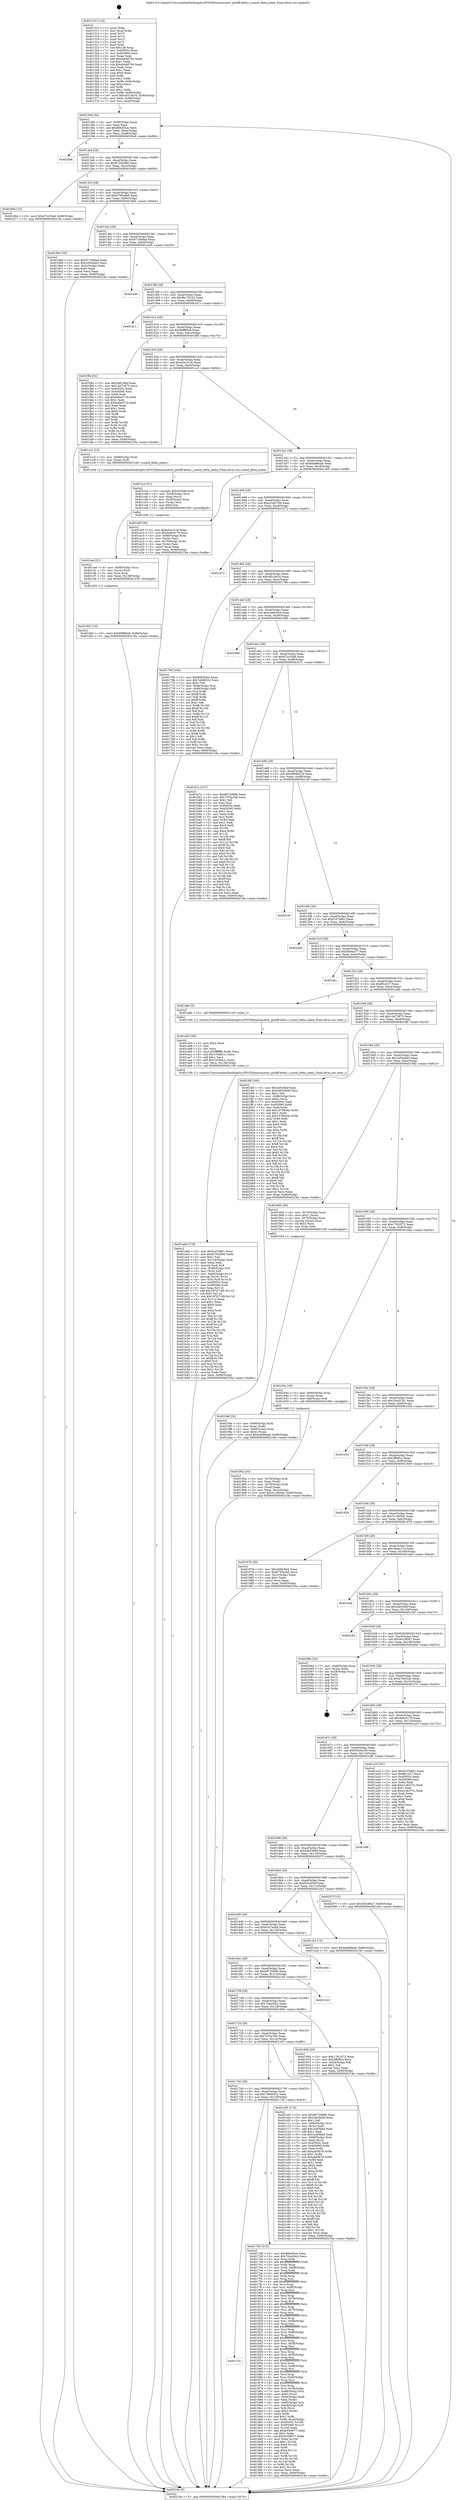 digraph "0x401310" {
  label = "0x401310 (/mnt/c/Users/mathe/Desktop/tcc/POCII/binaries/extr_gitdiff-delta.c_sizeof_delta_index_Final-ollvm.out::main(0))"
  labelloc = "t"
  node[shape=record]

  Entry [label="",width=0.3,height=0.3,shape=circle,fillcolor=black,style=filled]
  "0x401384" [label="{
     0x401384 [32]\l
     | [instrs]\l
     &nbsp;&nbsp;0x401384 \<+6\>: mov -0x90(%rbp),%eax\l
     &nbsp;&nbsp;0x40138a \<+2\>: mov %eax,%ecx\l
     &nbsp;&nbsp;0x40138c \<+6\>: sub $0x86fc85a4,%ecx\l
     &nbsp;&nbsp;0x401392 \<+6\>: mov %eax,-0xa4(%rbp)\l
     &nbsp;&nbsp;0x401398 \<+6\>: mov %ecx,-0xa8(%rbp)\l
     &nbsp;&nbsp;0x40139e \<+6\>: je 00000000004020a6 \<main+0xd96\>\l
  }"]
  "0x4020a6" [label="{
     0x4020a6\l
  }", style=dashed]
  "0x4013a4" [label="{
     0x4013a4 [28]\l
     | [instrs]\l
     &nbsp;&nbsp;0x4013a4 \<+5\>: jmp 00000000004013a9 \<main+0x99\>\l
     &nbsp;&nbsp;0x4013a9 \<+6\>: mov -0xa4(%rbp),%eax\l
     &nbsp;&nbsp;0x4013af \<+5\>: sub $0x87202060,%eax\l
     &nbsp;&nbsp;0x4013b4 \<+6\>: mov %eax,-0xac(%rbp)\l
     &nbsp;&nbsp;0x4013ba \<+6\>: je 0000000000401b6d \<main+0x85d\>\l
  }"]
  Exit [label="",width=0.3,height=0.3,shape=circle,fillcolor=black,style=filled,peripheries=2]
  "0x401b6d" [label="{
     0x401b6d [15]\l
     | [instrs]\l
     &nbsp;&nbsp;0x401b6d \<+10\>: movl $0xd7cc35a6,-0x90(%rbp)\l
     &nbsp;&nbsp;0x401b77 \<+5\>: jmp 000000000040219a \<main+0xe8a\>\l
  }"]
  "0x4013c0" [label="{
     0x4013c0 [28]\l
     | [instrs]\l
     &nbsp;&nbsp;0x4013c0 \<+5\>: jmp 00000000004013c5 \<main+0xb5\>\l
     &nbsp;&nbsp;0x4013c5 \<+6\>: mov -0xa4(%rbp),%eax\l
     &nbsp;&nbsp;0x4013cb \<+5\>: sub $0x8795a4b5,%eax\l
     &nbsp;&nbsp;0x4013d0 \<+6\>: mov %eax,-0xb0(%rbp)\l
     &nbsp;&nbsp;0x4013d6 \<+6\>: je 00000000004019b4 \<main+0x6a4\>\l
  }"]
  "0x401d02" [label="{
     0x401d02 [15]\l
     | [instrs]\l
     &nbsp;&nbsp;0x401d02 \<+10\>: movl $0x9bff80a8,-0x90(%rbp)\l
     &nbsp;&nbsp;0x401d0c \<+5\>: jmp 000000000040219a \<main+0xe8a\>\l
  }"]
  "0x4019b4" [label="{
     0x4019b4 [30]\l
     | [instrs]\l
     &nbsp;&nbsp;0x4019b4 \<+5\>: mov $0x9710b9ad,%eax\l
     &nbsp;&nbsp;0x4019b9 \<+5\>: mov $0x1654ebb3,%ecx\l
     &nbsp;&nbsp;0x4019be \<+3\>: mov -0x2c(%rbp),%edx\l
     &nbsp;&nbsp;0x4019c1 \<+3\>: cmp $0x0,%edx\l
     &nbsp;&nbsp;0x4019c4 \<+3\>: cmove %ecx,%eax\l
     &nbsp;&nbsp;0x4019c7 \<+6\>: mov %eax,-0x90(%rbp)\l
     &nbsp;&nbsp;0x4019cd \<+5\>: jmp 000000000040219a \<main+0xe8a\>\l
  }"]
  "0x4013dc" [label="{
     0x4013dc [28]\l
     | [instrs]\l
     &nbsp;&nbsp;0x4013dc \<+5\>: jmp 00000000004013e1 \<main+0xd1\>\l
     &nbsp;&nbsp;0x4013e1 \<+6\>: mov -0xa4(%rbp),%eax\l
     &nbsp;&nbsp;0x4013e7 \<+5\>: sub $0x9710b9ad,%eax\l
     &nbsp;&nbsp;0x4013ec \<+6\>: mov %eax,-0xb4(%rbp)\l
     &nbsp;&nbsp;0x4013f2 \<+6\>: je 0000000000401e45 \<main+0xb35\>\l
  }"]
  "0x401ced" [label="{
     0x401ced [21]\l
     | [instrs]\l
     &nbsp;&nbsp;0x401ced \<+4\>: mov -0x68(%rbp),%rcx\l
     &nbsp;&nbsp;0x401cf1 \<+3\>: mov (%rcx),%rcx\l
     &nbsp;&nbsp;0x401cf4 \<+3\>: mov %rcx,%rdi\l
     &nbsp;&nbsp;0x401cf7 \<+6\>: mov %eax,-0x138(%rbp)\l
     &nbsp;&nbsp;0x401cfd \<+5\>: call 0000000000401030 \<free@plt\>\l
     | [calls]\l
     &nbsp;&nbsp;0x401030 \{1\} (unknown)\l
  }"]
  "0x401e45" [label="{
     0x401e45\l
  }", style=dashed]
  "0x4013f8" [label="{
     0x4013f8 [28]\l
     | [instrs]\l
     &nbsp;&nbsp;0x4013f8 \<+5\>: jmp 00000000004013fd \<main+0xed\>\l
     &nbsp;&nbsp;0x4013fd \<+6\>: mov -0xa4(%rbp),%eax\l
     &nbsp;&nbsp;0x401403 \<+5\>: sub $0x9b176152,%eax\l
     &nbsp;&nbsp;0x401408 \<+6\>: mov %eax,-0xb8(%rbp)\l
     &nbsp;&nbsp;0x40140e \<+6\>: je 0000000000401d11 \<main+0xa01\>\l
  }"]
  "0x401cce" [label="{
     0x401cce [31]\l
     | [instrs]\l
     &nbsp;&nbsp;0x401cce \<+10\>: movabs $0x4030d6,%rdi\l
     &nbsp;&nbsp;0x401cd8 \<+4\>: mov -0x58(%rbp),%rcx\l
     &nbsp;&nbsp;0x401cdc \<+3\>: mov %rax,(%rcx)\l
     &nbsp;&nbsp;0x401cdf \<+4\>: mov -0x58(%rbp),%rax\l
     &nbsp;&nbsp;0x401ce3 \<+3\>: mov (%rax),%rsi\l
     &nbsp;&nbsp;0x401ce6 \<+2\>: mov $0x0,%al\l
     &nbsp;&nbsp;0x401ce8 \<+5\>: call 0000000000401040 \<printf@plt\>\l
     | [calls]\l
     &nbsp;&nbsp;0x401040 \{1\} (unknown)\l
  }"]
  "0x401d11" [label="{
     0x401d11\l
  }", style=dashed]
  "0x401414" [label="{
     0x401414 [28]\l
     | [instrs]\l
     &nbsp;&nbsp;0x401414 \<+5\>: jmp 0000000000401419 \<main+0x109\>\l
     &nbsp;&nbsp;0x401419 \<+6\>: mov -0xa4(%rbp),%eax\l
     &nbsp;&nbsp;0x40141f \<+5\>: sub $0x9bff80a8,%eax\l
     &nbsp;&nbsp;0x401424 \<+6\>: mov %eax,-0xbc(%rbp)\l
     &nbsp;&nbsp;0x40142a \<+6\>: je 0000000000401f84 \<main+0xc74\>\l
  }"]
  "0x401abb" [label="{
     0x401abb [178]\l
     | [instrs]\l
     &nbsp;&nbsp;0x401abb \<+5\>: mov $0xf1d7b861,%ecx\l
     &nbsp;&nbsp;0x401ac0 \<+5\>: mov $0x87202060,%edx\l
     &nbsp;&nbsp;0x401ac5 \<+3\>: mov $0x1,%sil\l
     &nbsp;&nbsp;0x401ac8 \<+6\>: mov -0x134(%rbp),%edi\l
     &nbsp;&nbsp;0x401ace \<+3\>: imul %eax,%edi\l
     &nbsp;&nbsp;0x401ad1 \<+3\>: movslq %edi,%r8\l
     &nbsp;&nbsp;0x401ad4 \<+4\>: mov -0x68(%rbp),%r9\l
     &nbsp;&nbsp;0x401ad8 \<+3\>: mov (%r9),%r9\l
     &nbsp;&nbsp;0x401adb \<+4\>: mov -0x60(%rbp),%r10\l
     &nbsp;&nbsp;0x401adf \<+3\>: movslq (%r10),%r10\l
     &nbsp;&nbsp;0x401ae2 \<+4\>: mov %r8,(%r9,%r10,8)\l
     &nbsp;&nbsp;0x401ae6 \<+7\>: mov 0x40505c,%eax\l
     &nbsp;&nbsp;0x401aed \<+7\>: mov 0x405060,%edi\l
     &nbsp;&nbsp;0x401af4 \<+3\>: mov %eax,%r11d\l
     &nbsp;&nbsp;0x401af7 \<+7\>: add $0x187b7189,%r11d\l
     &nbsp;&nbsp;0x401afe \<+4\>: sub $0x1,%r11d\l
     &nbsp;&nbsp;0x401b02 \<+7\>: sub $0x187b7189,%r11d\l
     &nbsp;&nbsp;0x401b09 \<+4\>: imul %r11d,%eax\l
     &nbsp;&nbsp;0x401b0d \<+3\>: and $0x1,%eax\l
     &nbsp;&nbsp;0x401b10 \<+3\>: cmp $0x0,%eax\l
     &nbsp;&nbsp;0x401b13 \<+3\>: sete %bl\l
     &nbsp;&nbsp;0x401b16 \<+3\>: cmp $0xa,%edi\l
     &nbsp;&nbsp;0x401b19 \<+4\>: setl %r14b\l
     &nbsp;&nbsp;0x401b1d \<+3\>: mov %bl,%r15b\l
     &nbsp;&nbsp;0x401b20 \<+4\>: xor $0xff,%r15b\l
     &nbsp;&nbsp;0x401b24 \<+3\>: mov %r14b,%r12b\l
     &nbsp;&nbsp;0x401b27 \<+4\>: xor $0xff,%r12b\l
     &nbsp;&nbsp;0x401b2b \<+4\>: xor $0x0,%sil\l
     &nbsp;&nbsp;0x401b2f \<+3\>: mov %r15b,%r13b\l
     &nbsp;&nbsp;0x401b32 \<+4\>: and $0x0,%r13b\l
     &nbsp;&nbsp;0x401b36 \<+3\>: and %sil,%bl\l
     &nbsp;&nbsp;0x401b39 \<+3\>: mov %r12b,%al\l
     &nbsp;&nbsp;0x401b3c \<+2\>: and $0x0,%al\l
     &nbsp;&nbsp;0x401b3e \<+3\>: and %sil,%r14b\l
     &nbsp;&nbsp;0x401b41 \<+3\>: or %bl,%r13b\l
     &nbsp;&nbsp;0x401b44 \<+3\>: or %r14b,%al\l
     &nbsp;&nbsp;0x401b47 \<+3\>: xor %al,%r13b\l
     &nbsp;&nbsp;0x401b4a \<+3\>: or %r12b,%r15b\l
     &nbsp;&nbsp;0x401b4d \<+4\>: xor $0xff,%r15b\l
     &nbsp;&nbsp;0x401b51 \<+4\>: or $0x0,%sil\l
     &nbsp;&nbsp;0x401b55 \<+3\>: and %sil,%r15b\l
     &nbsp;&nbsp;0x401b58 \<+3\>: or %r15b,%r13b\l
     &nbsp;&nbsp;0x401b5b \<+4\>: test $0x1,%r13b\l
     &nbsp;&nbsp;0x401b5f \<+3\>: cmovne %edx,%ecx\l
     &nbsp;&nbsp;0x401b62 \<+6\>: mov %ecx,-0x90(%rbp)\l
     &nbsp;&nbsp;0x401b68 \<+5\>: jmp 000000000040219a \<main+0xe8a\>\l
  }"]
  "0x401f84" [label="{
     0x401f84 [91]\l
     | [instrs]\l
     &nbsp;&nbsp;0x401f84 \<+5\>: mov $0x3a81fdef,%eax\l
     &nbsp;&nbsp;0x401f89 \<+5\>: mov $0x14d72875,%ecx\l
     &nbsp;&nbsp;0x401f8e \<+7\>: mov 0x40505c,%edx\l
     &nbsp;&nbsp;0x401f95 \<+7\>: mov 0x405060,%esi\l
     &nbsp;&nbsp;0x401f9c \<+2\>: mov %edx,%edi\l
     &nbsp;&nbsp;0x401f9e \<+6\>: sub $0xb4be371b,%edi\l
     &nbsp;&nbsp;0x401fa4 \<+3\>: sub $0x1,%edi\l
     &nbsp;&nbsp;0x401fa7 \<+6\>: add $0xb4be371b,%edi\l
     &nbsp;&nbsp;0x401fad \<+3\>: imul %edi,%edx\l
     &nbsp;&nbsp;0x401fb0 \<+3\>: and $0x1,%edx\l
     &nbsp;&nbsp;0x401fb3 \<+3\>: cmp $0x0,%edx\l
     &nbsp;&nbsp;0x401fb6 \<+4\>: sete %r8b\l
     &nbsp;&nbsp;0x401fba \<+3\>: cmp $0xa,%esi\l
     &nbsp;&nbsp;0x401fbd \<+4\>: setl %r9b\l
     &nbsp;&nbsp;0x401fc1 \<+3\>: mov %r8b,%r10b\l
     &nbsp;&nbsp;0x401fc4 \<+3\>: and %r9b,%r10b\l
     &nbsp;&nbsp;0x401fc7 \<+3\>: xor %r9b,%r8b\l
     &nbsp;&nbsp;0x401fca \<+3\>: or %r8b,%r10b\l
     &nbsp;&nbsp;0x401fcd \<+4\>: test $0x1,%r10b\l
     &nbsp;&nbsp;0x401fd1 \<+3\>: cmovne %ecx,%eax\l
     &nbsp;&nbsp;0x401fd4 \<+6\>: mov %eax,-0x90(%rbp)\l
     &nbsp;&nbsp;0x401fda \<+5\>: jmp 000000000040219a \<main+0xe8a\>\l
  }"]
  "0x401430" [label="{
     0x401430 [28]\l
     | [instrs]\l
     &nbsp;&nbsp;0x401430 \<+5\>: jmp 0000000000401435 \<main+0x125\>\l
     &nbsp;&nbsp;0x401435 \<+6\>: mov -0xa4(%rbp),%eax\l
     &nbsp;&nbsp;0x40143b \<+5\>: sub $0xa5ec31c6,%eax\l
     &nbsp;&nbsp;0x401440 \<+6\>: mov %eax,-0xc0(%rbp)\l
     &nbsp;&nbsp;0x401446 \<+6\>: je 0000000000401cc2 \<main+0x9b2\>\l
  }"]
  "0x401a93" [label="{
     0x401a93 [40]\l
     | [instrs]\l
     &nbsp;&nbsp;0x401a93 \<+5\>: mov $0x2,%ecx\l
     &nbsp;&nbsp;0x401a98 \<+1\>: cltd\l
     &nbsp;&nbsp;0x401a99 \<+2\>: idiv %ecx\l
     &nbsp;&nbsp;0x401a9b \<+6\>: imul $0xfffffffe,%edx,%ecx\l
     &nbsp;&nbsp;0x401aa1 \<+6\>: sub $0x1038bc1c,%ecx\l
     &nbsp;&nbsp;0x401aa7 \<+3\>: add $0x1,%ecx\l
     &nbsp;&nbsp;0x401aaa \<+6\>: add $0x1038bc1c,%ecx\l
     &nbsp;&nbsp;0x401ab0 \<+6\>: mov %ecx,-0x134(%rbp)\l
     &nbsp;&nbsp;0x401ab6 \<+5\>: call 0000000000401160 \<next_i\>\l
     | [calls]\l
     &nbsp;&nbsp;0x401160 \{1\} (/mnt/c/Users/mathe/Desktop/tcc/POCII/binaries/extr_gitdiff-delta.c_sizeof_delta_index_Final-ollvm.out::next_i)\l
  }"]
  "0x401cc2" [label="{
     0x401cc2 [12]\l
     | [instrs]\l
     &nbsp;&nbsp;0x401cc2 \<+4\>: mov -0x68(%rbp),%rax\l
     &nbsp;&nbsp;0x401cc6 \<+3\>: mov (%rax),%rdi\l
     &nbsp;&nbsp;0x401cc9 \<+5\>: call 0000000000401240 \<sizeof_delta_index\>\l
     | [calls]\l
     &nbsp;&nbsp;0x401240 \{1\} (/mnt/c/Users/mathe/Desktop/tcc/POCII/binaries/extr_gitdiff-delta.c_sizeof_delta_index_Final-ollvm.out::sizeof_delta_index)\l
  }"]
  "0x40144c" [label="{
     0x40144c [28]\l
     | [instrs]\l
     &nbsp;&nbsp;0x40144c \<+5\>: jmp 0000000000401451 \<main+0x141\>\l
     &nbsp;&nbsp;0x401451 \<+6\>: mov -0xa4(%rbp),%eax\l
     &nbsp;&nbsp;0x401457 \<+5\>: sub $0xbde88aa6,%eax\l
     &nbsp;&nbsp;0x40145c \<+6\>: mov %eax,-0xc4(%rbp)\l
     &nbsp;&nbsp;0x401462 \<+6\>: je 0000000000401a0f \<main+0x6ff\>\l
  }"]
  "0x4019ef" [label="{
     0x4019ef [32]\l
     | [instrs]\l
     &nbsp;&nbsp;0x4019ef \<+4\>: mov -0x68(%rbp),%rdi\l
     &nbsp;&nbsp;0x4019f3 \<+3\>: mov %rax,(%rdi)\l
     &nbsp;&nbsp;0x4019f6 \<+4\>: mov -0x60(%rbp),%rax\l
     &nbsp;&nbsp;0x4019fa \<+6\>: movl $0x0,(%rax)\l
     &nbsp;&nbsp;0x401a00 \<+10\>: movl $0xbde88aa6,-0x90(%rbp)\l
     &nbsp;&nbsp;0x401a0a \<+5\>: jmp 000000000040219a \<main+0xe8a\>\l
  }"]
  "0x401a0f" [label="{
     0x401a0f [36]\l
     | [instrs]\l
     &nbsp;&nbsp;0x401a0f \<+5\>: mov $0xa5ec31c6,%eax\l
     &nbsp;&nbsp;0x401a14 \<+5\>: mov $0x4a8c0179,%ecx\l
     &nbsp;&nbsp;0x401a19 \<+4\>: mov -0x60(%rbp),%rdx\l
     &nbsp;&nbsp;0x401a1d \<+2\>: mov (%rdx),%esi\l
     &nbsp;&nbsp;0x401a1f \<+4\>: mov -0x70(%rbp),%rdx\l
     &nbsp;&nbsp;0x401a23 \<+2\>: cmp (%rdx),%esi\l
     &nbsp;&nbsp;0x401a25 \<+3\>: cmovl %ecx,%eax\l
     &nbsp;&nbsp;0x401a28 \<+6\>: mov %eax,-0x90(%rbp)\l
     &nbsp;&nbsp;0x401a2e \<+5\>: jmp 000000000040219a \<main+0xe8a\>\l
  }"]
  "0x401468" [label="{
     0x401468 [28]\l
     | [instrs]\l
     &nbsp;&nbsp;0x401468 \<+5\>: jmp 000000000040146d \<main+0x15d\>\l
     &nbsp;&nbsp;0x40146d \<+6\>: mov -0xa4(%rbp),%eax\l
     &nbsp;&nbsp;0x401473 \<+5\>: sub $0xc25d3764,%eax\l
     &nbsp;&nbsp;0x401478 \<+6\>: mov %eax,-0xc8(%rbp)\l
     &nbsp;&nbsp;0x40147e \<+6\>: je 0000000000401d72 \<main+0xa62\>\l
  }"]
  "0x40195a" [label="{
     0x40195a [30]\l
     | [instrs]\l
     &nbsp;&nbsp;0x40195a \<+4\>: mov -0x78(%rbp),%rdi\l
     &nbsp;&nbsp;0x40195e \<+2\>: mov %eax,(%rdi)\l
     &nbsp;&nbsp;0x401960 \<+4\>: mov -0x78(%rbp),%rdi\l
     &nbsp;&nbsp;0x401964 \<+2\>: mov (%rdi),%eax\l
     &nbsp;&nbsp;0x401966 \<+3\>: mov %eax,-0x2c(%rbp)\l
     &nbsp;&nbsp;0x401969 \<+10\>: movl $0x3118d5dc,-0x90(%rbp)\l
     &nbsp;&nbsp;0x401973 \<+5\>: jmp 000000000040219a \<main+0xe8a\>\l
  }"]
  "0x401d72" [label="{
     0x401d72\l
  }", style=dashed]
  "0x401484" [label="{
     0x401484 [28]\l
     | [instrs]\l
     &nbsp;&nbsp;0x401484 \<+5\>: jmp 0000000000401489 \<main+0x179\>\l
     &nbsp;&nbsp;0x401489 \<+6\>: mov -0xa4(%rbp),%eax\l
     &nbsp;&nbsp;0x40148f \<+5\>: sub $0xc451d434,%eax\l
     &nbsp;&nbsp;0x401494 \<+6\>: mov %eax,-0xcc(%rbp)\l
     &nbsp;&nbsp;0x40149a \<+6\>: je 0000000000401766 \<main+0x456\>\l
  }"]
  "0x40175c" [label="{
     0x40175c\l
  }", style=dashed]
  "0x401766" [label="{
     0x401766 [106]\l
     | [instrs]\l
     &nbsp;&nbsp;0x401766 \<+5\>: mov $0x86fc85a4,%eax\l
     &nbsp;&nbsp;0x40176b \<+5\>: mov $0x7a9d9522,%ecx\l
     &nbsp;&nbsp;0x401770 \<+2\>: mov $0x1,%dl\l
     &nbsp;&nbsp;0x401772 \<+7\>: mov -0x8a(%rbp),%sil\l
     &nbsp;&nbsp;0x401779 \<+7\>: mov -0x89(%rbp),%dil\l
     &nbsp;&nbsp;0x401780 \<+3\>: mov %sil,%r8b\l
     &nbsp;&nbsp;0x401783 \<+4\>: xor $0xff,%r8b\l
     &nbsp;&nbsp;0x401787 \<+3\>: mov %dil,%r9b\l
     &nbsp;&nbsp;0x40178a \<+4\>: xor $0xff,%r9b\l
     &nbsp;&nbsp;0x40178e \<+3\>: xor $0x1,%dl\l
     &nbsp;&nbsp;0x401791 \<+3\>: mov %r8b,%r10b\l
     &nbsp;&nbsp;0x401794 \<+4\>: and $0xff,%r10b\l
     &nbsp;&nbsp;0x401798 \<+3\>: and %dl,%sil\l
     &nbsp;&nbsp;0x40179b \<+3\>: mov %r9b,%r11b\l
     &nbsp;&nbsp;0x40179e \<+4\>: and $0xff,%r11b\l
     &nbsp;&nbsp;0x4017a2 \<+3\>: and %dl,%dil\l
     &nbsp;&nbsp;0x4017a5 \<+3\>: or %sil,%r10b\l
     &nbsp;&nbsp;0x4017a8 \<+3\>: or %dil,%r11b\l
     &nbsp;&nbsp;0x4017ab \<+3\>: xor %r11b,%r10b\l
     &nbsp;&nbsp;0x4017ae \<+3\>: or %r9b,%r8b\l
     &nbsp;&nbsp;0x4017b1 \<+4\>: xor $0xff,%r8b\l
     &nbsp;&nbsp;0x4017b5 \<+3\>: or $0x1,%dl\l
     &nbsp;&nbsp;0x4017b8 \<+3\>: and %dl,%r8b\l
     &nbsp;&nbsp;0x4017bb \<+3\>: or %r8b,%r10b\l
     &nbsp;&nbsp;0x4017be \<+4\>: test $0x1,%r10b\l
     &nbsp;&nbsp;0x4017c2 \<+3\>: cmovne %ecx,%eax\l
     &nbsp;&nbsp;0x4017c5 \<+6\>: mov %eax,-0x90(%rbp)\l
     &nbsp;&nbsp;0x4017cb \<+5\>: jmp 000000000040219a \<main+0xe8a\>\l
  }"]
  "0x4014a0" [label="{
     0x4014a0 [28]\l
     | [instrs]\l
     &nbsp;&nbsp;0x4014a0 \<+5\>: jmp 00000000004014a5 \<main+0x195\>\l
     &nbsp;&nbsp;0x4014a5 \<+6\>: mov -0xa4(%rbp),%eax\l
     &nbsp;&nbsp;0x4014ab \<+5\>: sub $0xcb9dc92d,%eax\l
     &nbsp;&nbsp;0x4014b0 \<+6\>: mov %eax,-0xd0(%rbp)\l
     &nbsp;&nbsp;0x4014b6 \<+6\>: je 0000000000401996 \<main+0x686\>\l
  }"]
  "0x40219a" [label="{
     0x40219a [5]\l
     | [instrs]\l
     &nbsp;&nbsp;0x40219a \<+5\>: jmp 0000000000401384 \<main+0x74\>\l
  }"]
  "0x401310" [label="{
     0x401310 [116]\l
     | [instrs]\l
     &nbsp;&nbsp;0x401310 \<+1\>: push %rbp\l
     &nbsp;&nbsp;0x401311 \<+3\>: mov %rsp,%rbp\l
     &nbsp;&nbsp;0x401314 \<+2\>: push %r15\l
     &nbsp;&nbsp;0x401316 \<+2\>: push %r14\l
     &nbsp;&nbsp;0x401318 \<+2\>: push %r13\l
     &nbsp;&nbsp;0x40131a \<+2\>: push %r12\l
     &nbsp;&nbsp;0x40131c \<+1\>: push %rbx\l
     &nbsp;&nbsp;0x40131d \<+7\>: sub $0x128,%rsp\l
     &nbsp;&nbsp;0x401324 \<+7\>: mov 0x40505c,%eax\l
     &nbsp;&nbsp;0x40132b \<+7\>: mov 0x405060,%ecx\l
     &nbsp;&nbsp;0x401332 \<+2\>: mov %eax,%edx\l
     &nbsp;&nbsp;0x401334 \<+6\>: add $0xeb0dd794,%edx\l
     &nbsp;&nbsp;0x40133a \<+3\>: sub $0x1,%edx\l
     &nbsp;&nbsp;0x40133d \<+6\>: sub $0xeb0dd794,%edx\l
     &nbsp;&nbsp;0x401343 \<+3\>: imul %edx,%eax\l
     &nbsp;&nbsp;0x401346 \<+3\>: and $0x1,%eax\l
     &nbsp;&nbsp;0x401349 \<+3\>: cmp $0x0,%eax\l
     &nbsp;&nbsp;0x40134c \<+4\>: sete %r8b\l
     &nbsp;&nbsp;0x401350 \<+4\>: and $0x1,%r8b\l
     &nbsp;&nbsp;0x401354 \<+7\>: mov %r8b,-0x8a(%rbp)\l
     &nbsp;&nbsp;0x40135b \<+3\>: cmp $0xa,%ecx\l
     &nbsp;&nbsp;0x40135e \<+4\>: setl %r8b\l
     &nbsp;&nbsp;0x401362 \<+4\>: and $0x1,%r8b\l
     &nbsp;&nbsp;0x401366 \<+7\>: mov %r8b,-0x89(%rbp)\l
     &nbsp;&nbsp;0x40136d \<+10\>: movl $0xc451d434,-0x90(%rbp)\l
     &nbsp;&nbsp;0x401377 \<+6\>: mov %edi,-0x94(%rbp)\l
     &nbsp;&nbsp;0x40137d \<+7\>: mov %rsi,-0xa0(%rbp)\l
  }"]
  "0x4017d0" [label="{
     0x4017d0 [315]\l
     | [instrs]\l
     &nbsp;&nbsp;0x4017d0 \<+5\>: mov $0x86fc85a4,%eax\l
     &nbsp;&nbsp;0x4017d5 \<+5\>: mov $0x704a30a3,%ecx\l
     &nbsp;&nbsp;0x4017da \<+3\>: mov %rsp,%rdx\l
     &nbsp;&nbsp;0x4017dd \<+4\>: add $0xfffffffffffffff0,%rdx\l
     &nbsp;&nbsp;0x4017e1 \<+3\>: mov %rdx,%rsp\l
     &nbsp;&nbsp;0x4017e4 \<+7\>: mov %rdx,-0x88(%rbp)\l
     &nbsp;&nbsp;0x4017eb \<+3\>: mov %rsp,%rdx\l
     &nbsp;&nbsp;0x4017ee \<+4\>: add $0xfffffffffffffff0,%rdx\l
     &nbsp;&nbsp;0x4017f2 \<+3\>: mov %rdx,%rsp\l
     &nbsp;&nbsp;0x4017f5 \<+3\>: mov %rsp,%rsi\l
     &nbsp;&nbsp;0x4017f8 \<+4\>: add $0xfffffffffffffff0,%rsi\l
     &nbsp;&nbsp;0x4017fc \<+3\>: mov %rsi,%rsp\l
     &nbsp;&nbsp;0x4017ff \<+4\>: mov %rsi,-0x80(%rbp)\l
     &nbsp;&nbsp;0x401803 \<+3\>: mov %rsp,%rsi\l
     &nbsp;&nbsp;0x401806 \<+4\>: add $0xfffffffffffffff0,%rsi\l
     &nbsp;&nbsp;0x40180a \<+3\>: mov %rsi,%rsp\l
     &nbsp;&nbsp;0x40180d \<+4\>: mov %rsi,-0x78(%rbp)\l
     &nbsp;&nbsp;0x401811 \<+3\>: mov %rsp,%rsi\l
     &nbsp;&nbsp;0x401814 \<+4\>: add $0xfffffffffffffff0,%rsi\l
     &nbsp;&nbsp;0x401818 \<+3\>: mov %rsi,%rsp\l
     &nbsp;&nbsp;0x40181b \<+4\>: mov %rsi,-0x70(%rbp)\l
     &nbsp;&nbsp;0x40181f \<+3\>: mov %rsp,%rsi\l
     &nbsp;&nbsp;0x401822 \<+4\>: add $0xfffffffffffffff0,%rsi\l
     &nbsp;&nbsp;0x401826 \<+3\>: mov %rsi,%rsp\l
     &nbsp;&nbsp;0x401829 \<+4\>: mov %rsi,-0x68(%rbp)\l
     &nbsp;&nbsp;0x40182d \<+3\>: mov %rsp,%rsi\l
     &nbsp;&nbsp;0x401830 \<+4\>: add $0xfffffffffffffff0,%rsi\l
     &nbsp;&nbsp;0x401834 \<+3\>: mov %rsi,%rsp\l
     &nbsp;&nbsp;0x401837 \<+4\>: mov %rsi,-0x60(%rbp)\l
     &nbsp;&nbsp;0x40183b \<+3\>: mov %rsp,%rsi\l
     &nbsp;&nbsp;0x40183e \<+4\>: add $0xfffffffffffffff0,%rsi\l
     &nbsp;&nbsp;0x401842 \<+3\>: mov %rsi,%rsp\l
     &nbsp;&nbsp;0x401845 \<+4\>: mov %rsi,-0x58(%rbp)\l
     &nbsp;&nbsp;0x401849 \<+3\>: mov %rsp,%rsi\l
     &nbsp;&nbsp;0x40184c \<+4\>: add $0xfffffffffffffff0,%rsi\l
     &nbsp;&nbsp;0x401850 \<+3\>: mov %rsi,%rsp\l
     &nbsp;&nbsp;0x401853 \<+4\>: mov %rsi,-0x50(%rbp)\l
     &nbsp;&nbsp;0x401857 \<+3\>: mov %rsp,%rsi\l
     &nbsp;&nbsp;0x40185a \<+4\>: add $0xfffffffffffffff0,%rsi\l
     &nbsp;&nbsp;0x40185e \<+3\>: mov %rsi,%rsp\l
     &nbsp;&nbsp;0x401861 \<+4\>: mov %rsi,-0x48(%rbp)\l
     &nbsp;&nbsp;0x401865 \<+3\>: mov %rsp,%rsi\l
     &nbsp;&nbsp;0x401868 \<+4\>: add $0xfffffffffffffff0,%rsi\l
     &nbsp;&nbsp;0x40186c \<+3\>: mov %rsi,%rsp\l
     &nbsp;&nbsp;0x40186f \<+4\>: mov %rsi,-0x40(%rbp)\l
     &nbsp;&nbsp;0x401873 \<+3\>: mov %rsp,%rsi\l
     &nbsp;&nbsp;0x401876 \<+4\>: add $0xfffffffffffffff0,%rsi\l
     &nbsp;&nbsp;0x40187a \<+3\>: mov %rsi,%rsp\l
     &nbsp;&nbsp;0x40187d \<+4\>: mov %rsi,-0x38(%rbp)\l
     &nbsp;&nbsp;0x401881 \<+7\>: mov -0x88(%rbp),%rsi\l
     &nbsp;&nbsp;0x401888 \<+6\>: movl $0x0,(%rsi)\l
     &nbsp;&nbsp;0x40188e \<+6\>: mov -0x94(%rbp),%edi\l
     &nbsp;&nbsp;0x401894 \<+2\>: mov %edi,(%rdx)\l
     &nbsp;&nbsp;0x401896 \<+4\>: mov -0x80(%rbp),%rsi\l
     &nbsp;&nbsp;0x40189a \<+7\>: mov -0xa0(%rbp),%r8\l
     &nbsp;&nbsp;0x4018a1 \<+3\>: mov %r8,(%rsi)\l
     &nbsp;&nbsp;0x4018a4 \<+3\>: cmpl $0x2,(%rdx)\l
     &nbsp;&nbsp;0x4018a7 \<+4\>: setne %r9b\l
     &nbsp;&nbsp;0x4018ab \<+4\>: and $0x1,%r9b\l
     &nbsp;&nbsp;0x4018af \<+4\>: mov %r9b,-0x2d(%rbp)\l
     &nbsp;&nbsp;0x4018b3 \<+8\>: mov 0x40505c,%r10d\l
     &nbsp;&nbsp;0x4018bb \<+8\>: mov 0x405060,%r11d\l
     &nbsp;&nbsp;0x4018c3 \<+3\>: mov %r10d,%ebx\l
     &nbsp;&nbsp;0x4018c6 \<+6\>: add $0xfc029977,%ebx\l
     &nbsp;&nbsp;0x4018cc \<+3\>: sub $0x1,%ebx\l
     &nbsp;&nbsp;0x4018cf \<+6\>: sub $0xfc029977,%ebx\l
     &nbsp;&nbsp;0x4018d5 \<+4\>: imul %ebx,%r10d\l
     &nbsp;&nbsp;0x4018d9 \<+4\>: and $0x1,%r10d\l
     &nbsp;&nbsp;0x4018dd \<+4\>: cmp $0x0,%r10d\l
     &nbsp;&nbsp;0x4018e1 \<+4\>: sete %r9b\l
     &nbsp;&nbsp;0x4018e5 \<+4\>: cmp $0xa,%r11d\l
     &nbsp;&nbsp;0x4018e9 \<+4\>: setl %r14b\l
     &nbsp;&nbsp;0x4018ed \<+3\>: mov %r9b,%r15b\l
     &nbsp;&nbsp;0x4018f0 \<+3\>: and %r14b,%r15b\l
     &nbsp;&nbsp;0x4018f3 \<+3\>: xor %r14b,%r9b\l
     &nbsp;&nbsp;0x4018f6 \<+3\>: or %r9b,%r15b\l
     &nbsp;&nbsp;0x4018f9 \<+4\>: test $0x1,%r15b\l
     &nbsp;&nbsp;0x4018fd \<+3\>: cmovne %ecx,%eax\l
     &nbsp;&nbsp;0x401900 \<+6\>: mov %eax,-0x90(%rbp)\l
     &nbsp;&nbsp;0x401906 \<+5\>: jmp 000000000040219a \<main+0xe8a\>\l
  }"]
  "0x401996" [label="{
     0x401996\l
  }", style=dashed]
  "0x4014bc" [label="{
     0x4014bc [28]\l
     | [instrs]\l
     &nbsp;&nbsp;0x4014bc \<+5\>: jmp 00000000004014c1 \<main+0x1b1\>\l
     &nbsp;&nbsp;0x4014c1 \<+6\>: mov -0xa4(%rbp),%eax\l
     &nbsp;&nbsp;0x4014c7 \<+5\>: sub $0xd7cc35a6,%eax\l
     &nbsp;&nbsp;0x4014cc \<+6\>: mov %eax,-0xd4(%rbp)\l
     &nbsp;&nbsp;0x4014d2 \<+6\>: je 0000000000401b7c \<main+0x86c\>\l
  }"]
  "0x401740" [label="{
     0x401740 [28]\l
     | [instrs]\l
     &nbsp;&nbsp;0x401740 \<+5\>: jmp 0000000000401745 \<main+0x435\>\l
     &nbsp;&nbsp;0x401745 \<+6\>: mov -0xa4(%rbp),%eax\l
     &nbsp;&nbsp;0x40174b \<+5\>: sub $0x7a9d9522,%eax\l
     &nbsp;&nbsp;0x401750 \<+6\>: mov %eax,-0x130(%rbp)\l
     &nbsp;&nbsp;0x401756 \<+6\>: je 00000000004017d0 \<main+0x4c0\>\l
  }"]
  "0x401b7c" [label="{
     0x401b7c [137]\l
     | [instrs]\l
     &nbsp;&nbsp;0x401b7c \<+5\>: mov $0x69720886,%eax\l
     &nbsp;&nbsp;0x401b81 \<+5\>: mov $0x737ba7bb,%ecx\l
     &nbsp;&nbsp;0x401b86 \<+2\>: mov $0x1,%dl\l
     &nbsp;&nbsp;0x401b88 \<+2\>: xor %esi,%esi\l
     &nbsp;&nbsp;0x401b8a \<+7\>: mov 0x40505c,%edi\l
     &nbsp;&nbsp;0x401b91 \<+8\>: mov 0x405060,%r8d\l
     &nbsp;&nbsp;0x401b99 \<+3\>: sub $0x1,%esi\l
     &nbsp;&nbsp;0x401b9c \<+3\>: mov %edi,%r9d\l
     &nbsp;&nbsp;0x401b9f \<+3\>: add %esi,%r9d\l
     &nbsp;&nbsp;0x401ba2 \<+4\>: imul %r9d,%edi\l
     &nbsp;&nbsp;0x401ba6 \<+3\>: and $0x1,%edi\l
     &nbsp;&nbsp;0x401ba9 \<+3\>: cmp $0x0,%edi\l
     &nbsp;&nbsp;0x401bac \<+4\>: sete %r10b\l
     &nbsp;&nbsp;0x401bb0 \<+4\>: cmp $0xa,%r8d\l
     &nbsp;&nbsp;0x401bb4 \<+4\>: setl %r11b\l
     &nbsp;&nbsp;0x401bb8 \<+3\>: mov %r10b,%bl\l
     &nbsp;&nbsp;0x401bbb \<+3\>: xor $0xff,%bl\l
     &nbsp;&nbsp;0x401bbe \<+3\>: mov %r11b,%r14b\l
     &nbsp;&nbsp;0x401bc1 \<+4\>: xor $0xff,%r14b\l
     &nbsp;&nbsp;0x401bc5 \<+3\>: xor $0x0,%dl\l
     &nbsp;&nbsp;0x401bc8 \<+3\>: mov %bl,%r15b\l
     &nbsp;&nbsp;0x401bcb \<+4\>: and $0x0,%r15b\l
     &nbsp;&nbsp;0x401bcf \<+3\>: and %dl,%r10b\l
     &nbsp;&nbsp;0x401bd2 \<+3\>: mov %r14b,%r12b\l
     &nbsp;&nbsp;0x401bd5 \<+4\>: and $0x0,%r12b\l
     &nbsp;&nbsp;0x401bd9 \<+3\>: and %dl,%r11b\l
     &nbsp;&nbsp;0x401bdc \<+3\>: or %r10b,%r15b\l
     &nbsp;&nbsp;0x401bdf \<+3\>: or %r11b,%r12b\l
     &nbsp;&nbsp;0x401be2 \<+3\>: xor %r12b,%r15b\l
     &nbsp;&nbsp;0x401be5 \<+3\>: or %r14b,%bl\l
     &nbsp;&nbsp;0x401be8 \<+3\>: xor $0xff,%bl\l
     &nbsp;&nbsp;0x401beb \<+3\>: or $0x0,%dl\l
     &nbsp;&nbsp;0x401bee \<+2\>: and %dl,%bl\l
     &nbsp;&nbsp;0x401bf0 \<+3\>: or %bl,%r15b\l
     &nbsp;&nbsp;0x401bf3 \<+4\>: test $0x1,%r15b\l
     &nbsp;&nbsp;0x401bf7 \<+3\>: cmovne %ecx,%eax\l
     &nbsp;&nbsp;0x401bfa \<+6\>: mov %eax,-0x90(%rbp)\l
     &nbsp;&nbsp;0x401c00 \<+5\>: jmp 000000000040219a \<main+0xe8a\>\l
  }"]
  "0x4014d8" [label="{
     0x4014d8 [28]\l
     | [instrs]\l
     &nbsp;&nbsp;0x4014d8 \<+5\>: jmp 00000000004014dd \<main+0x1cd\>\l
     &nbsp;&nbsp;0x4014dd \<+6\>: mov -0xa4(%rbp),%eax\l
     &nbsp;&nbsp;0x4014e3 \<+5\>: sub $0xd869b21b,%eax\l
     &nbsp;&nbsp;0x4014e8 \<+6\>: mov %eax,-0xd8(%rbp)\l
     &nbsp;&nbsp;0x4014ee \<+6\>: je 000000000040216f \<main+0xe5f\>\l
  }"]
  "0x401c05" [label="{
     0x401c05 [174]\l
     | [instrs]\l
     &nbsp;&nbsp;0x401c05 \<+5\>: mov $0x69720886,%eax\l
     &nbsp;&nbsp;0x401c0a \<+5\>: mov $0x5b5cb5ef,%ecx\l
     &nbsp;&nbsp;0x401c0f \<+2\>: mov $0x1,%dl\l
     &nbsp;&nbsp;0x401c11 \<+4\>: mov -0x60(%rbp),%rsi\l
     &nbsp;&nbsp;0x401c15 \<+2\>: mov (%rsi),%edi\l
     &nbsp;&nbsp;0x401c17 \<+6\>: add $0x1e4f3bbd,%edi\l
     &nbsp;&nbsp;0x401c1d \<+3\>: add $0x1,%edi\l
     &nbsp;&nbsp;0x401c20 \<+6\>: sub $0x1e4f3bbd,%edi\l
     &nbsp;&nbsp;0x401c26 \<+4\>: mov -0x60(%rbp),%rsi\l
     &nbsp;&nbsp;0x401c2a \<+2\>: mov %edi,(%rsi)\l
     &nbsp;&nbsp;0x401c2c \<+7\>: mov 0x40505c,%edi\l
     &nbsp;&nbsp;0x401c33 \<+8\>: mov 0x405060,%r8d\l
     &nbsp;&nbsp;0x401c3b \<+3\>: mov %edi,%r9d\l
     &nbsp;&nbsp;0x401c3e \<+7\>: add $0xaafcfb78,%r9d\l
     &nbsp;&nbsp;0x401c45 \<+4\>: sub $0x1,%r9d\l
     &nbsp;&nbsp;0x401c49 \<+7\>: sub $0xaafcfb78,%r9d\l
     &nbsp;&nbsp;0x401c50 \<+4\>: imul %r9d,%edi\l
     &nbsp;&nbsp;0x401c54 \<+3\>: and $0x1,%edi\l
     &nbsp;&nbsp;0x401c57 \<+3\>: cmp $0x0,%edi\l
     &nbsp;&nbsp;0x401c5a \<+4\>: sete %r10b\l
     &nbsp;&nbsp;0x401c5e \<+4\>: cmp $0xa,%r8d\l
     &nbsp;&nbsp;0x401c62 \<+4\>: setl %r11b\l
     &nbsp;&nbsp;0x401c66 \<+3\>: mov %r10b,%bl\l
     &nbsp;&nbsp;0x401c69 \<+3\>: xor $0xff,%bl\l
     &nbsp;&nbsp;0x401c6c \<+3\>: mov %r11b,%r14b\l
     &nbsp;&nbsp;0x401c6f \<+4\>: xor $0xff,%r14b\l
     &nbsp;&nbsp;0x401c73 \<+3\>: xor $0x0,%dl\l
     &nbsp;&nbsp;0x401c76 \<+3\>: mov %bl,%r15b\l
     &nbsp;&nbsp;0x401c79 \<+4\>: and $0x0,%r15b\l
     &nbsp;&nbsp;0x401c7d \<+3\>: and %dl,%r10b\l
     &nbsp;&nbsp;0x401c80 \<+3\>: mov %r14b,%r12b\l
     &nbsp;&nbsp;0x401c83 \<+4\>: and $0x0,%r12b\l
     &nbsp;&nbsp;0x401c87 \<+3\>: and %dl,%r11b\l
     &nbsp;&nbsp;0x401c8a \<+3\>: or %r10b,%r15b\l
     &nbsp;&nbsp;0x401c8d \<+3\>: or %r11b,%r12b\l
     &nbsp;&nbsp;0x401c90 \<+3\>: xor %r12b,%r15b\l
     &nbsp;&nbsp;0x401c93 \<+3\>: or %r14b,%bl\l
     &nbsp;&nbsp;0x401c96 \<+3\>: xor $0xff,%bl\l
     &nbsp;&nbsp;0x401c99 \<+3\>: or $0x0,%dl\l
     &nbsp;&nbsp;0x401c9c \<+2\>: and %dl,%bl\l
     &nbsp;&nbsp;0x401c9e \<+3\>: or %bl,%r15b\l
     &nbsp;&nbsp;0x401ca1 \<+4\>: test $0x1,%r15b\l
     &nbsp;&nbsp;0x401ca5 \<+3\>: cmovne %ecx,%eax\l
     &nbsp;&nbsp;0x401ca8 \<+6\>: mov %eax,-0x90(%rbp)\l
     &nbsp;&nbsp;0x401cae \<+5\>: jmp 000000000040219a \<main+0xe8a\>\l
  }"]
  "0x40216f" [label="{
     0x40216f\l
  }", style=dashed]
  "0x4014f4" [label="{
     0x4014f4 [28]\l
     | [instrs]\l
     &nbsp;&nbsp;0x4014f4 \<+5\>: jmp 00000000004014f9 \<main+0x1e9\>\l
     &nbsp;&nbsp;0x4014f9 \<+6\>: mov -0xa4(%rbp),%eax\l
     &nbsp;&nbsp;0x4014ff \<+5\>: sub $0xf1d7b861,%eax\l
     &nbsp;&nbsp;0x401504 \<+6\>: mov %eax,-0xdc(%rbp)\l
     &nbsp;&nbsp;0x40150a \<+6\>: je 00000000004020eb \<main+0xddb\>\l
  }"]
  "0x401724" [label="{
     0x401724 [28]\l
     | [instrs]\l
     &nbsp;&nbsp;0x401724 \<+5\>: jmp 0000000000401729 \<main+0x419\>\l
     &nbsp;&nbsp;0x401729 \<+6\>: mov -0xa4(%rbp),%eax\l
     &nbsp;&nbsp;0x40172f \<+5\>: sub $0x737ba7bb,%eax\l
     &nbsp;&nbsp;0x401734 \<+6\>: mov %eax,-0x12c(%rbp)\l
     &nbsp;&nbsp;0x40173a \<+6\>: je 0000000000401c05 \<main+0x8f5\>\l
  }"]
  "0x4020eb" [label="{
     0x4020eb\l
  }", style=dashed]
  "0x401510" [label="{
     0x401510 [28]\l
     | [instrs]\l
     &nbsp;&nbsp;0x401510 \<+5\>: jmp 0000000000401515 \<main+0x205\>\l
     &nbsp;&nbsp;0x401515 \<+6\>: mov -0xa4(%rbp),%eax\l
     &nbsp;&nbsp;0x40151b \<+5\>: sub $0xf4b6aa77,%eax\l
     &nbsp;&nbsp;0x401520 \<+6\>: mov %eax,-0xe0(%rbp)\l
     &nbsp;&nbsp;0x401526 \<+6\>: je 0000000000401dcc \<main+0xabc\>\l
  }"]
  "0x40190b" [label="{
     0x40190b [30]\l
     | [instrs]\l
     &nbsp;&nbsp;0x40190b \<+5\>: mov $0x1781f372,%eax\l
     &nbsp;&nbsp;0x401910 \<+5\>: mov $0x2ff0ff1e,%ecx\l
     &nbsp;&nbsp;0x401915 \<+3\>: mov -0x2d(%rbp),%dl\l
     &nbsp;&nbsp;0x401918 \<+3\>: test $0x1,%dl\l
     &nbsp;&nbsp;0x40191b \<+3\>: cmovne %ecx,%eax\l
     &nbsp;&nbsp;0x40191e \<+6\>: mov %eax,-0x90(%rbp)\l
     &nbsp;&nbsp;0x401924 \<+5\>: jmp 000000000040219a \<main+0xe8a\>\l
  }"]
  "0x401dcc" [label="{
     0x401dcc\l
  }", style=dashed]
  "0x40152c" [label="{
     0x40152c [28]\l
     | [instrs]\l
     &nbsp;&nbsp;0x40152c \<+5\>: jmp 0000000000401531 \<main+0x221\>\l
     &nbsp;&nbsp;0x401531 \<+6\>: mov -0xa4(%rbp),%eax\l
     &nbsp;&nbsp;0x401537 \<+5\>: sub $0xff1c027,%eax\l
     &nbsp;&nbsp;0x40153c \<+6\>: mov %eax,-0xe4(%rbp)\l
     &nbsp;&nbsp;0x401542 \<+6\>: je 0000000000401a8e \<main+0x77e\>\l
  }"]
  "0x401708" [label="{
     0x401708 [28]\l
     | [instrs]\l
     &nbsp;&nbsp;0x401708 \<+5\>: jmp 000000000040170d \<main+0x3fd\>\l
     &nbsp;&nbsp;0x40170d \<+6\>: mov -0xa4(%rbp),%eax\l
     &nbsp;&nbsp;0x401713 \<+5\>: sub $0x704a30a3,%eax\l
     &nbsp;&nbsp;0x401718 \<+6\>: mov %eax,-0x128(%rbp)\l
     &nbsp;&nbsp;0x40171e \<+6\>: je 000000000040190b \<main+0x5fb\>\l
  }"]
  "0x401a8e" [label="{
     0x401a8e [5]\l
     | [instrs]\l
     &nbsp;&nbsp;0x401a8e \<+5\>: call 0000000000401160 \<next_i\>\l
     | [calls]\l
     &nbsp;&nbsp;0x401160 \{1\} (/mnt/c/Users/mathe/Desktop/tcc/POCII/binaries/extr_gitdiff-delta.c_sizeof_delta_index_Final-ollvm.out::next_i)\l
  }"]
  "0x401548" [label="{
     0x401548 [28]\l
     | [instrs]\l
     &nbsp;&nbsp;0x401548 \<+5\>: jmp 000000000040154d \<main+0x23d\>\l
     &nbsp;&nbsp;0x40154d \<+6\>: mov -0xa4(%rbp),%eax\l
     &nbsp;&nbsp;0x401553 \<+5\>: sub $0x14d72875,%eax\l
     &nbsp;&nbsp;0x401558 \<+6\>: mov %eax,-0xe8(%rbp)\l
     &nbsp;&nbsp;0x40155e \<+6\>: je 0000000000401fdf \<main+0xccf\>\l
  }"]
  "0x402145" [label="{
     0x402145\l
  }", style=dashed]
  "0x401fdf" [label="{
     0x401fdf [160]\l
     | [instrs]\l
     &nbsp;&nbsp;0x401fdf \<+5\>: mov $0x3a81fdef,%eax\l
     &nbsp;&nbsp;0x401fe4 \<+5\>: mov $0x5ab53608,%ecx\l
     &nbsp;&nbsp;0x401fe9 \<+2\>: mov $0x1,%dl\l
     &nbsp;&nbsp;0x401feb \<+7\>: mov -0x88(%rbp),%rsi\l
     &nbsp;&nbsp;0x401ff2 \<+6\>: movl $0x0,(%rsi)\l
     &nbsp;&nbsp;0x401ff8 \<+7\>: mov 0x40505c,%edi\l
     &nbsp;&nbsp;0x401fff \<+8\>: mov 0x405060,%r8d\l
     &nbsp;&nbsp;0x402007 \<+3\>: mov %edi,%r9d\l
     &nbsp;&nbsp;0x40200a \<+7\>: add $0x1079944e,%r9d\l
     &nbsp;&nbsp;0x402011 \<+4\>: sub $0x1,%r9d\l
     &nbsp;&nbsp;0x402015 \<+7\>: sub $0x1079944e,%r9d\l
     &nbsp;&nbsp;0x40201c \<+4\>: imul %r9d,%edi\l
     &nbsp;&nbsp;0x402020 \<+3\>: and $0x1,%edi\l
     &nbsp;&nbsp;0x402023 \<+3\>: cmp $0x0,%edi\l
     &nbsp;&nbsp;0x402026 \<+4\>: sete %r10b\l
     &nbsp;&nbsp;0x40202a \<+4\>: cmp $0xa,%r8d\l
     &nbsp;&nbsp;0x40202e \<+4\>: setl %r11b\l
     &nbsp;&nbsp;0x402032 \<+3\>: mov %r10b,%bl\l
     &nbsp;&nbsp;0x402035 \<+3\>: xor $0xff,%bl\l
     &nbsp;&nbsp;0x402038 \<+3\>: mov %r11b,%r14b\l
     &nbsp;&nbsp;0x40203b \<+4\>: xor $0xff,%r14b\l
     &nbsp;&nbsp;0x40203f \<+3\>: xor $0x0,%dl\l
     &nbsp;&nbsp;0x402042 \<+3\>: mov %bl,%r15b\l
     &nbsp;&nbsp;0x402045 \<+4\>: and $0x0,%r15b\l
     &nbsp;&nbsp;0x402049 \<+3\>: and %dl,%r10b\l
     &nbsp;&nbsp;0x40204c \<+3\>: mov %r14b,%r12b\l
     &nbsp;&nbsp;0x40204f \<+4\>: and $0x0,%r12b\l
     &nbsp;&nbsp;0x402053 \<+3\>: and %dl,%r11b\l
     &nbsp;&nbsp;0x402056 \<+3\>: or %r10b,%r15b\l
     &nbsp;&nbsp;0x402059 \<+3\>: or %r11b,%r12b\l
     &nbsp;&nbsp;0x40205c \<+3\>: xor %r12b,%r15b\l
     &nbsp;&nbsp;0x40205f \<+3\>: or %r14b,%bl\l
     &nbsp;&nbsp;0x402062 \<+3\>: xor $0xff,%bl\l
     &nbsp;&nbsp;0x402065 \<+3\>: or $0x0,%dl\l
     &nbsp;&nbsp;0x402068 \<+2\>: and %dl,%bl\l
     &nbsp;&nbsp;0x40206a \<+3\>: or %bl,%r15b\l
     &nbsp;&nbsp;0x40206d \<+4\>: test $0x1,%r15b\l
     &nbsp;&nbsp;0x402071 \<+3\>: cmovne %ecx,%eax\l
     &nbsp;&nbsp;0x402074 \<+6\>: mov %eax,-0x90(%rbp)\l
     &nbsp;&nbsp;0x40207a \<+5\>: jmp 000000000040219a \<main+0xe8a\>\l
  }"]
  "0x401564" [label="{
     0x401564 [28]\l
     | [instrs]\l
     &nbsp;&nbsp;0x401564 \<+5\>: jmp 0000000000401569 \<main+0x259\>\l
     &nbsp;&nbsp;0x401569 \<+6\>: mov -0xa4(%rbp),%eax\l
     &nbsp;&nbsp;0x40156f \<+5\>: sub $0x1654ebb3,%eax\l
     &nbsp;&nbsp;0x401574 \<+6\>: mov %eax,-0xec(%rbp)\l
     &nbsp;&nbsp;0x40157a \<+6\>: je 00000000004019d2 \<main+0x6c2\>\l
  }"]
  "0x4016ec" [label="{
     0x4016ec [28]\l
     | [instrs]\l
     &nbsp;&nbsp;0x4016ec \<+5\>: jmp 00000000004016f1 \<main+0x3e1\>\l
     &nbsp;&nbsp;0x4016f1 \<+6\>: mov -0xa4(%rbp),%eax\l
     &nbsp;&nbsp;0x4016f7 \<+5\>: sub $0x69720886,%eax\l
     &nbsp;&nbsp;0x4016fc \<+6\>: mov %eax,-0x124(%rbp)\l
     &nbsp;&nbsp;0x401702 \<+6\>: je 0000000000402145 \<main+0xe35\>\l
  }"]
  "0x4019d2" [label="{
     0x4019d2 [29]\l
     | [instrs]\l
     &nbsp;&nbsp;0x4019d2 \<+4\>: mov -0x70(%rbp),%rax\l
     &nbsp;&nbsp;0x4019d6 \<+6\>: movl $0x1,(%rax)\l
     &nbsp;&nbsp;0x4019dc \<+4\>: mov -0x70(%rbp),%rax\l
     &nbsp;&nbsp;0x4019e0 \<+3\>: movslq (%rax),%rax\l
     &nbsp;&nbsp;0x4019e3 \<+4\>: shl $0x3,%rax\l
     &nbsp;&nbsp;0x4019e7 \<+3\>: mov %rax,%rdi\l
     &nbsp;&nbsp;0x4019ea \<+5\>: call 0000000000401050 \<malloc@plt\>\l
     | [calls]\l
     &nbsp;&nbsp;0x401050 \{1\} (unknown)\l
  }"]
  "0x401580" [label="{
     0x401580 [28]\l
     | [instrs]\l
     &nbsp;&nbsp;0x401580 \<+5\>: jmp 0000000000401585 \<main+0x275\>\l
     &nbsp;&nbsp;0x401585 \<+6\>: mov -0xa4(%rbp),%eax\l
     &nbsp;&nbsp;0x40158b \<+5\>: sub $0x1781f372,%eax\l
     &nbsp;&nbsp;0x401590 \<+6\>: mov %eax,-0xf0(%rbp)\l
     &nbsp;&nbsp;0x401596 \<+6\>: je 000000000040194a \<main+0x63a\>\l
  }"]
  "0x401d4e" [label="{
     0x401d4e\l
  }", style=dashed]
  "0x40194a" [label="{
     0x40194a [16]\l
     | [instrs]\l
     &nbsp;&nbsp;0x40194a \<+4\>: mov -0x80(%rbp),%rax\l
     &nbsp;&nbsp;0x40194e \<+3\>: mov (%rax),%rax\l
     &nbsp;&nbsp;0x401951 \<+4\>: mov 0x8(%rax),%rdi\l
     &nbsp;&nbsp;0x401955 \<+5\>: call 0000000000401060 \<atoi@plt\>\l
     | [calls]\l
     &nbsp;&nbsp;0x401060 \{1\} (unknown)\l
  }"]
  "0x40159c" [label="{
     0x40159c [28]\l
     | [instrs]\l
     &nbsp;&nbsp;0x40159c \<+5\>: jmp 00000000004015a1 \<main+0x291\>\l
     &nbsp;&nbsp;0x4015a1 \<+6\>: mov -0xa4(%rbp),%eax\l
     &nbsp;&nbsp;0x4015a7 \<+5\>: sub $0x20cd37d1,%eax\l
     &nbsp;&nbsp;0x4015ac \<+6\>: mov %eax,-0xf4(%rbp)\l
     &nbsp;&nbsp;0x4015b2 \<+6\>: je 0000000000401e54 \<main+0xb44\>\l
  }"]
  "0x4016d0" [label="{
     0x4016d0 [28]\l
     | [instrs]\l
     &nbsp;&nbsp;0x4016d0 \<+5\>: jmp 00000000004016d5 \<main+0x3c5\>\l
     &nbsp;&nbsp;0x4016d5 \<+6\>: mov -0xa4(%rbp),%eax\l
     &nbsp;&nbsp;0x4016db \<+5\>: sub $0x6167eedd,%eax\l
     &nbsp;&nbsp;0x4016e0 \<+6\>: mov %eax,-0x120(%rbp)\l
     &nbsp;&nbsp;0x4016e6 \<+6\>: je 0000000000401d4e \<main+0xa3e\>\l
  }"]
  "0x401e54" [label="{
     0x401e54\l
  }", style=dashed]
  "0x4015b8" [label="{
     0x4015b8 [28]\l
     | [instrs]\l
     &nbsp;&nbsp;0x4015b8 \<+5\>: jmp 00000000004015bd \<main+0x2ad\>\l
     &nbsp;&nbsp;0x4015bd \<+6\>: mov -0xa4(%rbp),%eax\l
     &nbsp;&nbsp;0x4015c3 \<+5\>: sub $0x2ff0ff1e,%eax\l
     &nbsp;&nbsp;0x4015c8 \<+6\>: mov %eax,-0xf8(%rbp)\l
     &nbsp;&nbsp;0x4015ce \<+6\>: je 0000000000401929 \<main+0x619\>\l
  }"]
  "0x401cb3" [label="{
     0x401cb3 [15]\l
     | [instrs]\l
     &nbsp;&nbsp;0x401cb3 \<+10\>: movl $0xbde88aa6,-0x90(%rbp)\l
     &nbsp;&nbsp;0x401cbd \<+5\>: jmp 000000000040219a \<main+0xe8a\>\l
  }"]
  "0x401929" [label="{
     0x401929\l
  }", style=dashed]
  "0x4015d4" [label="{
     0x4015d4 [28]\l
     | [instrs]\l
     &nbsp;&nbsp;0x4015d4 \<+5\>: jmp 00000000004015d9 \<main+0x2c9\>\l
     &nbsp;&nbsp;0x4015d9 \<+6\>: mov -0xa4(%rbp),%eax\l
     &nbsp;&nbsp;0x4015df \<+5\>: sub $0x3118d5dc,%eax\l
     &nbsp;&nbsp;0x4015e4 \<+6\>: mov %eax,-0xfc(%rbp)\l
     &nbsp;&nbsp;0x4015ea \<+6\>: je 0000000000401978 \<main+0x668\>\l
  }"]
  "0x4016b4" [label="{
     0x4016b4 [28]\l
     | [instrs]\l
     &nbsp;&nbsp;0x4016b4 \<+5\>: jmp 00000000004016b9 \<main+0x3a9\>\l
     &nbsp;&nbsp;0x4016b9 \<+6\>: mov -0xa4(%rbp),%eax\l
     &nbsp;&nbsp;0x4016bf \<+5\>: sub $0x5b5cb5ef,%eax\l
     &nbsp;&nbsp;0x4016c4 \<+6\>: mov %eax,-0x11c(%rbp)\l
     &nbsp;&nbsp;0x4016ca \<+6\>: je 0000000000401cb3 \<main+0x9a3\>\l
  }"]
  "0x401978" [label="{
     0x401978 [30]\l
     | [instrs]\l
     &nbsp;&nbsp;0x401978 \<+5\>: mov $0xcb9dc92d,%eax\l
     &nbsp;&nbsp;0x40197d \<+5\>: mov $0x8795a4b5,%ecx\l
     &nbsp;&nbsp;0x401982 \<+3\>: mov -0x2c(%rbp),%edx\l
     &nbsp;&nbsp;0x401985 \<+3\>: cmp $0x1,%edx\l
     &nbsp;&nbsp;0x401988 \<+3\>: cmovl %ecx,%eax\l
     &nbsp;&nbsp;0x40198b \<+6\>: mov %eax,-0x90(%rbp)\l
     &nbsp;&nbsp;0x401991 \<+5\>: jmp 000000000040219a \<main+0xe8a\>\l
  }"]
  "0x4015f0" [label="{
     0x4015f0 [28]\l
     | [instrs]\l
     &nbsp;&nbsp;0x4015f0 \<+5\>: jmp 00000000004015f5 \<main+0x2e5\>\l
     &nbsp;&nbsp;0x4015f5 \<+6\>: mov -0xa4(%rbp),%eax\l
     &nbsp;&nbsp;0x4015fb \<+5\>: sub $0x36aba11a,%eax\l
     &nbsp;&nbsp;0x401600 \<+6\>: mov %eax,-0x100(%rbp)\l
     &nbsp;&nbsp;0x401606 \<+6\>: je 0000000000401edd \<main+0xbcd\>\l
  }"]
  "0x40207f" [label="{
     0x40207f [15]\l
     | [instrs]\l
     &nbsp;&nbsp;0x40207f \<+10\>: movl $0x3e5280a7,-0x90(%rbp)\l
     &nbsp;&nbsp;0x402089 \<+5\>: jmp 000000000040219a \<main+0xe8a\>\l
  }"]
  "0x401edd" [label="{
     0x401edd\l
  }", style=dashed]
  "0x40160c" [label="{
     0x40160c [28]\l
     | [instrs]\l
     &nbsp;&nbsp;0x40160c \<+5\>: jmp 0000000000401611 \<main+0x301\>\l
     &nbsp;&nbsp;0x401611 \<+6\>: mov -0xa4(%rbp),%eax\l
     &nbsp;&nbsp;0x401617 \<+5\>: sub $0x3a81fdef,%eax\l
     &nbsp;&nbsp;0x40161c \<+6\>: mov %eax,-0x104(%rbp)\l
     &nbsp;&nbsp;0x401622 \<+6\>: je 0000000000402183 \<main+0xe73\>\l
  }"]
  "0x401698" [label="{
     0x401698 [28]\l
     | [instrs]\l
     &nbsp;&nbsp;0x401698 \<+5\>: jmp 000000000040169d \<main+0x38d\>\l
     &nbsp;&nbsp;0x40169d \<+6\>: mov -0xa4(%rbp),%eax\l
     &nbsp;&nbsp;0x4016a3 \<+5\>: sub $0x5ab53608,%eax\l
     &nbsp;&nbsp;0x4016a8 \<+6\>: mov %eax,-0x118(%rbp)\l
     &nbsp;&nbsp;0x4016ae \<+6\>: je 000000000040207f \<main+0xd6f\>\l
  }"]
  "0x402183" [label="{
     0x402183\l
  }", style=dashed]
  "0x401628" [label="{
     0x401628 [28]\l
     | [instrs]\l
     &nbsp;&nbsp;0x401628 \<+5\>: jmp 000000000040162d \<main+0x31d\>\l
     &nbsp;&nbsp;0x40162d \<+6\>: mov -0xa4(%rbp),%eax\l
     &nbsp;&nbsp;0x401633 \<+5\>: sub $0x3e5280a7,%eax\l
     &nbsp;&nbsp;0x401638 \<+6\>: mov %eax,-0x108(%rbp)\l
     &nbsp;&nbsp;0x40163e \<+6\>: je 000000000040208e \<main+0xd7e\>\l
  }"]
  "0x401df6" [label="{
     0x401df6\l
  }", style=dashed]
  "0x40208e" [label="{
     0x40208e [24]\l
     | [instrs]\l
     &nbsp;&nbsp;0x40208e \<+7\>: mov -0x88(%rbp),%rax\l
     &nbsp;&nbsp;0x402095 \<+2\>: mov (%rax),%eax\l
     &nbsp;&nbsp;0x402097 \<+4\>: lea -0x28(%rbp),%rsp\l
     &nbsp;&nbsp;0x40209b \<+1\>: pop %rbx\l
     &nbsp;&nbsp;0x40209c \<+2\>: pop %r12\l
     &nbsp;&nbsp;0x40209e \<+2\>: pop %r13\l
     &nbsp;&nbsp;0x4020a0 \<+2\>: pop %r14\l
     &nbsp;&nbsp;0x4020a2 \<+2\>: pop %r15\l
     &nbsp;&nbsp;0x4020a4 \<+1\>: pop %rbp\l
     &nbsp;&nbsp;0x4020a5 \<+1\>: ret\l
  }"]
  "0x401644" [label="{
     0x401644 [28]\l
     | [instrs]\l
     &nbsp;&nbsp;0x401644 \<+5\>: jmp 0000000000401649 \<main+0x339\>\l
     &nbsp;&nbsp;0x401649 \<+6\>: mov -0xa4(%rbp),%eax\l
     &nbsp;&nbsp;0x40164f \<+5\>: sub $0x476e22ac,%eax\l
     &nbsp;&nbsp;0x401654 \<+6\>: mov %eax,-0x10c(%rbp)\l
     &nbsp;&nbsp;0x40165a \<+6\>: je 0000000000401f75 \<main+0xc65\>\l
  }"]
  "0x40167c" [label="{
     0x40167c [28]\l
     | [instrs]\l
     &nbsp;&nbsp;0x40167c \<+5\>: jmp 0000000000401681 \<main+0x371\>\l
     &nbsp;&nbsp;0x401681 \<+6\>: mov -0xa4(%rbp),%eax\l
     &nbsp;&nbsp;0x401687 \<+5\>: sub $0x5020dc05,%eax\l
     &nbsp;&nbsp;0x40168c \<+6\>: mov %eax,-0x114(%rbp)\l
     &nbsp;&nbsp;0x401692 \<+6\>: je 0000000000401df6 \<main+0xae6\>\l
  }"]
  "0x401f75" [label="{
     0x401f75\l
  }", style=dashed]
  "0x401660" [label="{
     0x401660 [28]\l
     | [instrs]\l
     &nbsp;&nbsp;0x401660 \<+5\>: jmp 0000000000401665 \<main+0x355\>\l
     &nbsp;&nbsp;0x401665 \<+6\>: mov -0xa4(%rbp),%eax\l
     &nbsp;&nbsp;0x40166b \<+5\>: sub $0x4a8c0179,%eax\l
     &nbsp;&nbsp;0x401670 \<+6\>: mov %eax,-0x110(%rbp)\l
     &nbsp;&nbsp;0x401676 \<+6\>: je 0000000000401a33 \<main+0x723\>\l
  }"]
  "0x401a33" [label="{
     0x401a33 [91]\l
     | [instrs]\l
     &nbsp;&nbsp;0x401a33 \<+5\>: mov $0xf1d7b861,%eax\l
     &nbsp;&nbsp;0x401a38 \<+5\>: mov $0xff1c027,%ecx\l
     &nbsp;&nbsp;0x401a3d \<+7\>: mov 0x40505c,%edx\l
     &nbsp;&nbsp;0x401a44 \<+7\>: mov 0x405060,%esi\l
     &nbsp;&nbsp;0x401a4b \<+2\>: mov %edx,%edi\l
     &nbsp;&nbsp;0x401a4d \<+6\>: add $0xe1e6372c,%edi\l
     &nbsp;&nbsp;0x401a53 \<+3\>: sub $0x1,%edi\l
     &nbsp;&nbsp;0x401a56 \<+6\>: sub $0xe1e6372c,%edi\l
     &nbsp;&nbsp;0x401a5c \<+3\>: imul %edi,%edx\l
     &nbsp;&nbsp;0x401a5f \<+3\>: and $0x1,%edx\l
     &nbsp;&nbsp;0x401a62 \<+3\>: cmp $0x0,%edx\l
     &nbsp;&nbsp;0x401a65 \<+4\>: sete %r8b\l
     &nbsp;&nbsp;0x401a69 \<+3\>: cmp $0xa,%esi\l
     &nbsp;&nbsp;0x401a6c \<+4\>: setl %r9b\l
     &nbsp;&nbsp;0x401a70 \<+3\>: mov %r8b,%r10b\l
     &nbsp;&nbsp;0x401a73 \<+3\>: and %r9b,%r10b\l
     &nbsp;&nbsp;0x401a76 \<+3\>: xor %r9b,%r8b\l
     &nbsp;&nbsp;0x401a79 \<+3\>: or %r8b,%r10b\l
     &nbsp;&nbsp;0x401a7c \<+4\>: test $0x1,%r10b\l
     &nbsp;&nbsp;0x401a80 \<+3\>: cmovne %ecx,%eax\l
     &nbsp;&nbsp;0x401a83 \<+6\>: mov %eax,-0x90(%rbp)\l
     &nbsp;&nbsp;0x401a89 \<+5\>: jmp 000000000040219a \<main+0xe8a\>\l
  }"]
  Entry -> "0x401310" [label=" 1"]
  "0x401384" -> "0x4020a6" [label=" 0"]
  "0x401384" -> "0x4013a4" [label=" 20"]
  "0x40208e" -> Exit [label=" 1"]
  "0x4013a4" -> "0x401b6d" [label=" 1"]
  "0x4013a4" -> "0x4013c0" [label=" 19"]
  "0x40207f" -> "0x40219a" [label=" 1"]
  "0x4013c0" -> "0x4019b4" [label=" 1"]
  "0x4013c0" -> "0x4013dc" [label=" 18"]
  "0x401fdf" -> "0x40219a" [label=" 1"]
  "0x4013dc" -> "0x401e45" [label=" 0"]
  "0x4013dc" -> "0x4013f8" [label=" 18"]
  "0x401f84" -> "0x40219a" [label=" 1"]
  "0x4013f8" -> "0x401d11" [label=" 0"]
  "0x4013f8" -> "0x401414" [label=" 18"]
  "0x401d02" -> "0x40219a" [label=" 1"]
  "0x401414" -> "0x401f84" [label=" 1"]
  "0x401414" -> "0x401430" [label=" 17"]
  "0x401ced" -> "0x401d02" [label=" 1"]
  "0x401430" -> "0x401cc2" [label=" 1"]
  "0x401430" -> "0x40144c" [label=" 16"]
  "0x401cce" -> "0x401ced" [label=" 1"]
  "0x40144c" -> "0x401a0f" [label=" 2"]
  "0x40144c" -> "0x401468" [label=" 14"]
  "0x401cc2" -> "0x401cce" [label=" 1"]
  "0x401468" -> "0x401d72" [label=" 0"]
  "0x401468" -> "0x401484" [label=" 14"]
  "0x401cb3" -> "0x40219a" [label=" 1"]
  "0x401484" -> "0x401766" [label=" 1"]
  "0x401484" -> "0x4014a0" [label=" 13"]
  "0x401766" -> "0x40219a" [label=" 1"]
  "0x401310" -> "0x401384" [label=" 1"]
  "0x40219a" -> "0x401384" [label=" 19"]
  "0x401b7c" -> "0x40219a" [label=" 1"]
  "0x4014a0" -> "0x401996" [label=" 0"]
  "0x4014a0" -> "0x4014bc" [label=" 13"]
  "0x401b6d" -> "0x40219a" [label=" 1"]
  "0x4014bc" -> "0x401b7c" [label=" 1"]
  "0x4014bc" -> "0x4014d8" [label=" 12"]
  "0x401a93" -> "0x401abb" [label=" 1"]
  "0x4014d8" -> "0x40216f" [label=" 0"]
  "0x4014d8" -> "0x4014f4" [label=" 12"]
  "0x401a8e" -> "0x401a93" [label=" 1"]
  "0x4014f4" -> "0x4020eb" [label=" 0"]
  "0x4014f4" -> "0x401510" [label=" 12"]
  "0x401a0f" -> "0x40219a" [label=" 2"]
  "0x401510" -> "0x401dcc" [label=" 0"]
  "0x401510" -> "0x40152c" [label=" 12"]
  "0x4019ef" -> "0x40219a" [label=" 1"]
  "0x40152c" -> "0x401a8e" [label=" 1"]
  "0x40152c" -> "0x401548" [label=" 11"]
  "0x4019b4" -> "0x40219a" [label=" 1"]
  "0x401548" -> "0x401fdf" [label=" 1"]
  "0x401548" -> "0x401564" [label=" 10"]
  "0x401978" -> "0x40219a" [label=" 1"]
  "0x401564" -> "0x4019d2" [label=" 1"]
  "0x401564" -> "0x401580" [label=" 9"]
  "0x40194a" -> "0x40195a" [label=" 1"]
  "0x401580" -> "0x40194a" [label=" 1"]
  "0x401580" -> "0x40159c" [label=" 8"]
  "0x40190b" -> "0x40219a" [label=" 1"]
  "0x40159c" -> "0x401e54" [label=" 0"]
  "0x40159c" -> "0x4015b8" [label=" 8"]
  "0x401c05" -> "0x40219a" [label=" 1"]
  "0x4015b8" -> "0x401929" [label=" 0"]
  "0x4015b8" -> "0x4015d4" [label=" 8"]
  "0x401740" -> "0x40175c" [label=" 0"]
  "0x4015d4" -> "0x401978" [label=" 1"]
  "0x4015d4" -> "0x4015f0" [label=" 7"]
  "0x401abb" -> "0x40219a" [label=" 1"]
  "0x4015f0" -> "0x401edd" [label=" 0"]
  "0x4015f0" -> "0x40160c" [label=" 7"]
  "0x401724" -> "0x401740" [label=" 1"]
  "0x40160c" -> "0x402183" [label=" 0"]
  "0x40160c" -> "0x401628" [label=" 7"]
  "0x401a33" -> "0x40219a" [label=" 1"]
  "0x401628" -> "0x40208e" [label=" 1"]
  "0x401628" -> "0x401644" [label=" 6"]
  "0x401708" -> "0x401724" [label=" 2"]
  "0x401644" -> "0x401f75" [label=" 0"]
  "0x401644" -> "0x401660" [label=" 6"]
  "0x4019d2" -> "0x4019ef" [label=" 1"]
  "0x401660" -> "0x401a33" [label=" 1"]
  "0x401660" -> "0x40167c" [label=" 5"]
  "0x401708" -> "0x40190b" [label=" 1"]
  "0x40167c" -> "0x401df6" [label=" 0"]
  "0x40167c" -> "0x401698" [label=" 5"]
  "0x401724" -> "0x401c05" [label=" 1"]
  "0x401698" -> "0x40207f" [label=" 1"]
  "0x401698" -> "0x4016b4" [label=" 4"]
  "0x401740" -> "0x4017d0" [label=" 1"]
  "0x4016b4" -> "0x401cb3" [label=" 1"]
  "0x4016b4" -> "0x4016d0" [label=" 3"]
  "0x4017d0" -> "0x40219a" [label=" 1"]
  "0x4016d0" -> "0x401d4e" [label=" 0"]
  "0x4016d0" -> "0x4016ec" [label=" 3"]
  "0x40195a" -> "0x40219a" [label=" 1"]
  "0x4016ec" -> "0x402145" [label=" 0"]
  "0x4016ec" -> "0x401708" [label=" 3"]
}
